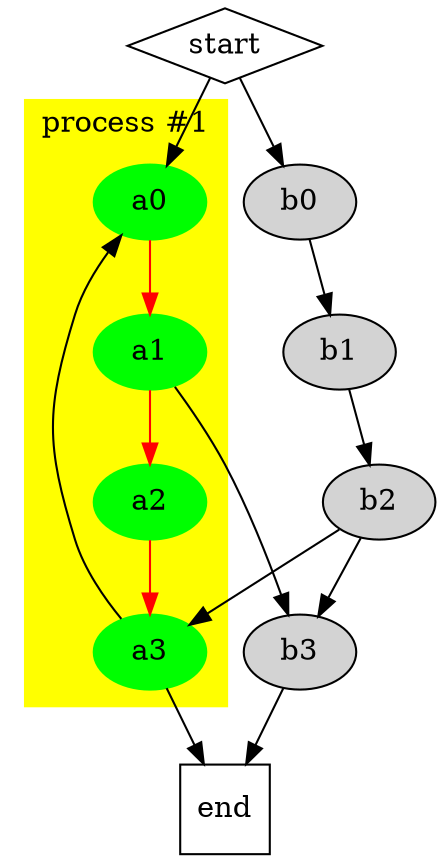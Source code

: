 digraph example2 {
	subgraph cluster_0 {
		color=yellow style=filled
		node [color=green style=filled]
		edge [color=red]
		a0 -> a1
		a1 -> a2
		a2 -> a3
		label="process #1"
	}
	subgraph "subgraph" {
		color=red style=bold
		node [style=filled]
		b0 -> b1
		b1 -> b2
		b2 -> b3
		label="process #2"
	}
	start [shape=diamond]
	end [shape=square]
	start -> a0
	start -> b0
	a1 -> b3
	b2 -> a3
	a3 -> a0
	a3 -> end
	b3 -> end
}
